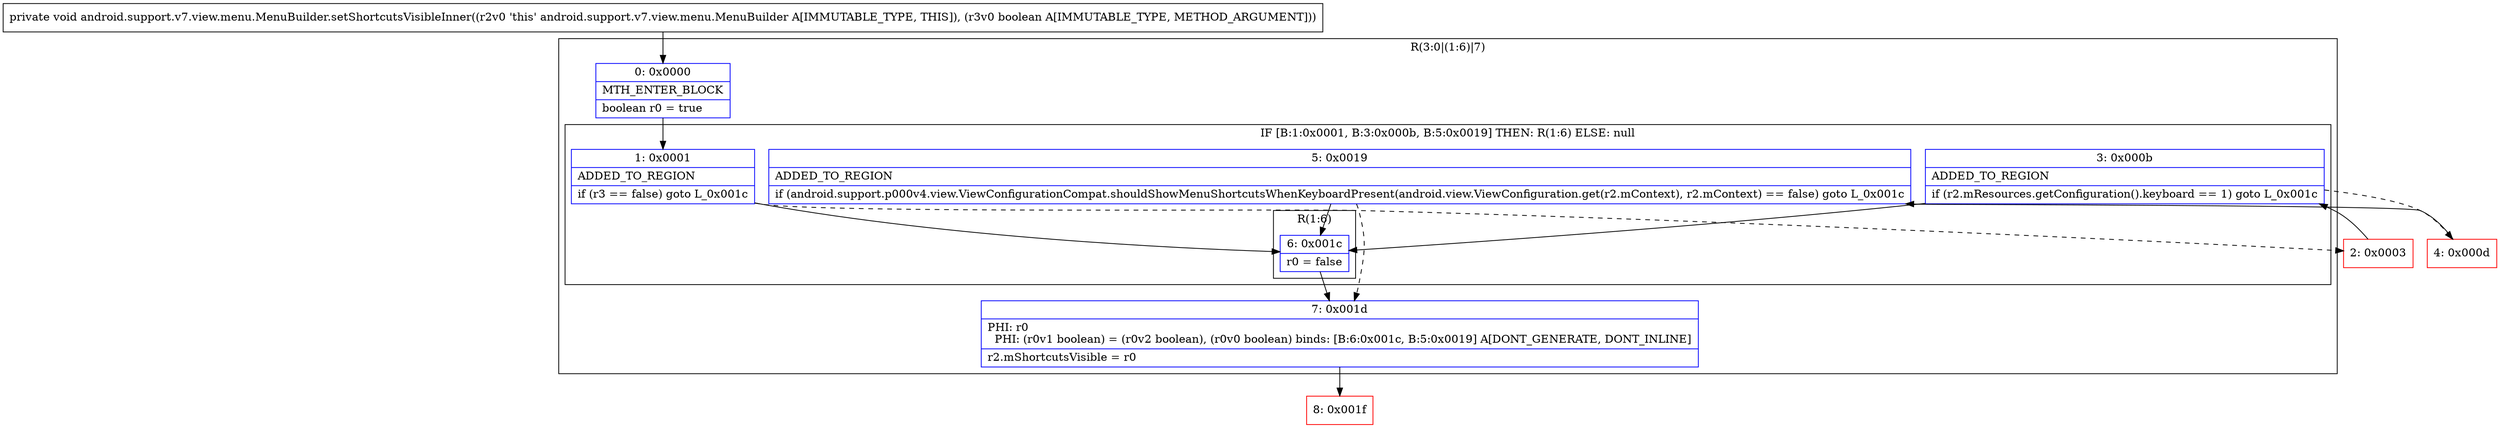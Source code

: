 digraph "CFG forandroid.support.v7.view.menu.MenuBuilder.setShortcutsVisibleInner(Z)V" {
subgraph cluster_Region_451506628 {
label = "R(3:0|(1:6)|7)";
node [shape=record,color=blue];
Node_0 [shape=record,label="{0\:\ 0x0000|MTH_ENTER_BLOCK\l|boolean r0 = true\l}"];
subgraph cluster_IfRegion_742122061 {
label = "IF [B:1:0x0001, B:3:0x000b, B:5:0x0019] THEN: R(1:6) ELSE: null";
node [shape=record,color=blue];
Node_1 [shape=record,label="{1\:\ 0x0001|ADDED_TO_REGION\l|if (r3 == false) goto L_0x001c\l}"];
Node_3 [shape=record,label="{3\:\ 0x000b|ADDED_TO_REGION\l|if (r2.mResources.getConfiguration().keyboard == 1) goto L_0x001c\l}"];
Node_5 [shape=record,label="{5\:\ 0x0019|ADDED_TO_REGION\l|if (android.support.p000v4.view.ViewConfigurationCompat.shouldShowMenuShortcutsWhenKeyboardPresent(android.view.ViewConfiguration.get(r2.mContext), r2.mContext) == false) goto L_0x001c\l}"];
subgraph cluster_Region_257068658 {
label = "R(1:6)";
node [shape=record,color=blue];
Node_6 [shape=record,label="{6\:\ 0x001c|r0 = false\l}"];
}
}
Node_7 [shape=record,label="{7\:\ 0x001d|PHI: r0 \l  PHI: (r0v1 boolean) = (r0v2 boolean), (r0v0 boolean) binds: [B:6:0x001c, B:5:0x0019] A[DONT_GENERATE, DONT_INLINE]\l|r2.mShortcutsVisible = r0\l}"];
}
Node_2 [shape=record,color=red,label="{2\:\ 0x0003}"];
Node_4 [shape=record,color=red,label="{4\:\ 0x000d}"];
Node_8 [shape=record,color=red,label="{8\:\ 0x001f}"];
MethodNode[shape=record,label="{private void android.support.v7.view.menu.MenuBuilder.setShortcutsVisibleInner((r2v0 'this' android.support.v7.view.menu.MenuBuilder A[IMMUTABLE_TYPE, THIS]), (r3v0 boolean A[IMMUTABLE_TYPE, METHOD_ARGUMENT])) }"];
MethodNode -> Node_0;
Node_0 -> Node_1;
Node_1 -> Node_2[style=dashed];
Node_1 -> Node_6;
Node_3 -> Node_4[style=dashed];
Node_3 -> Node_6;
Node_5 -> Node_6;
Node_5 -> Node_7[style=dashed];
Node_6 -> Node_7;
Node_7 -> Node_8;
Node_2 -> Node_3;
Node_4 -> Node_5;
}

